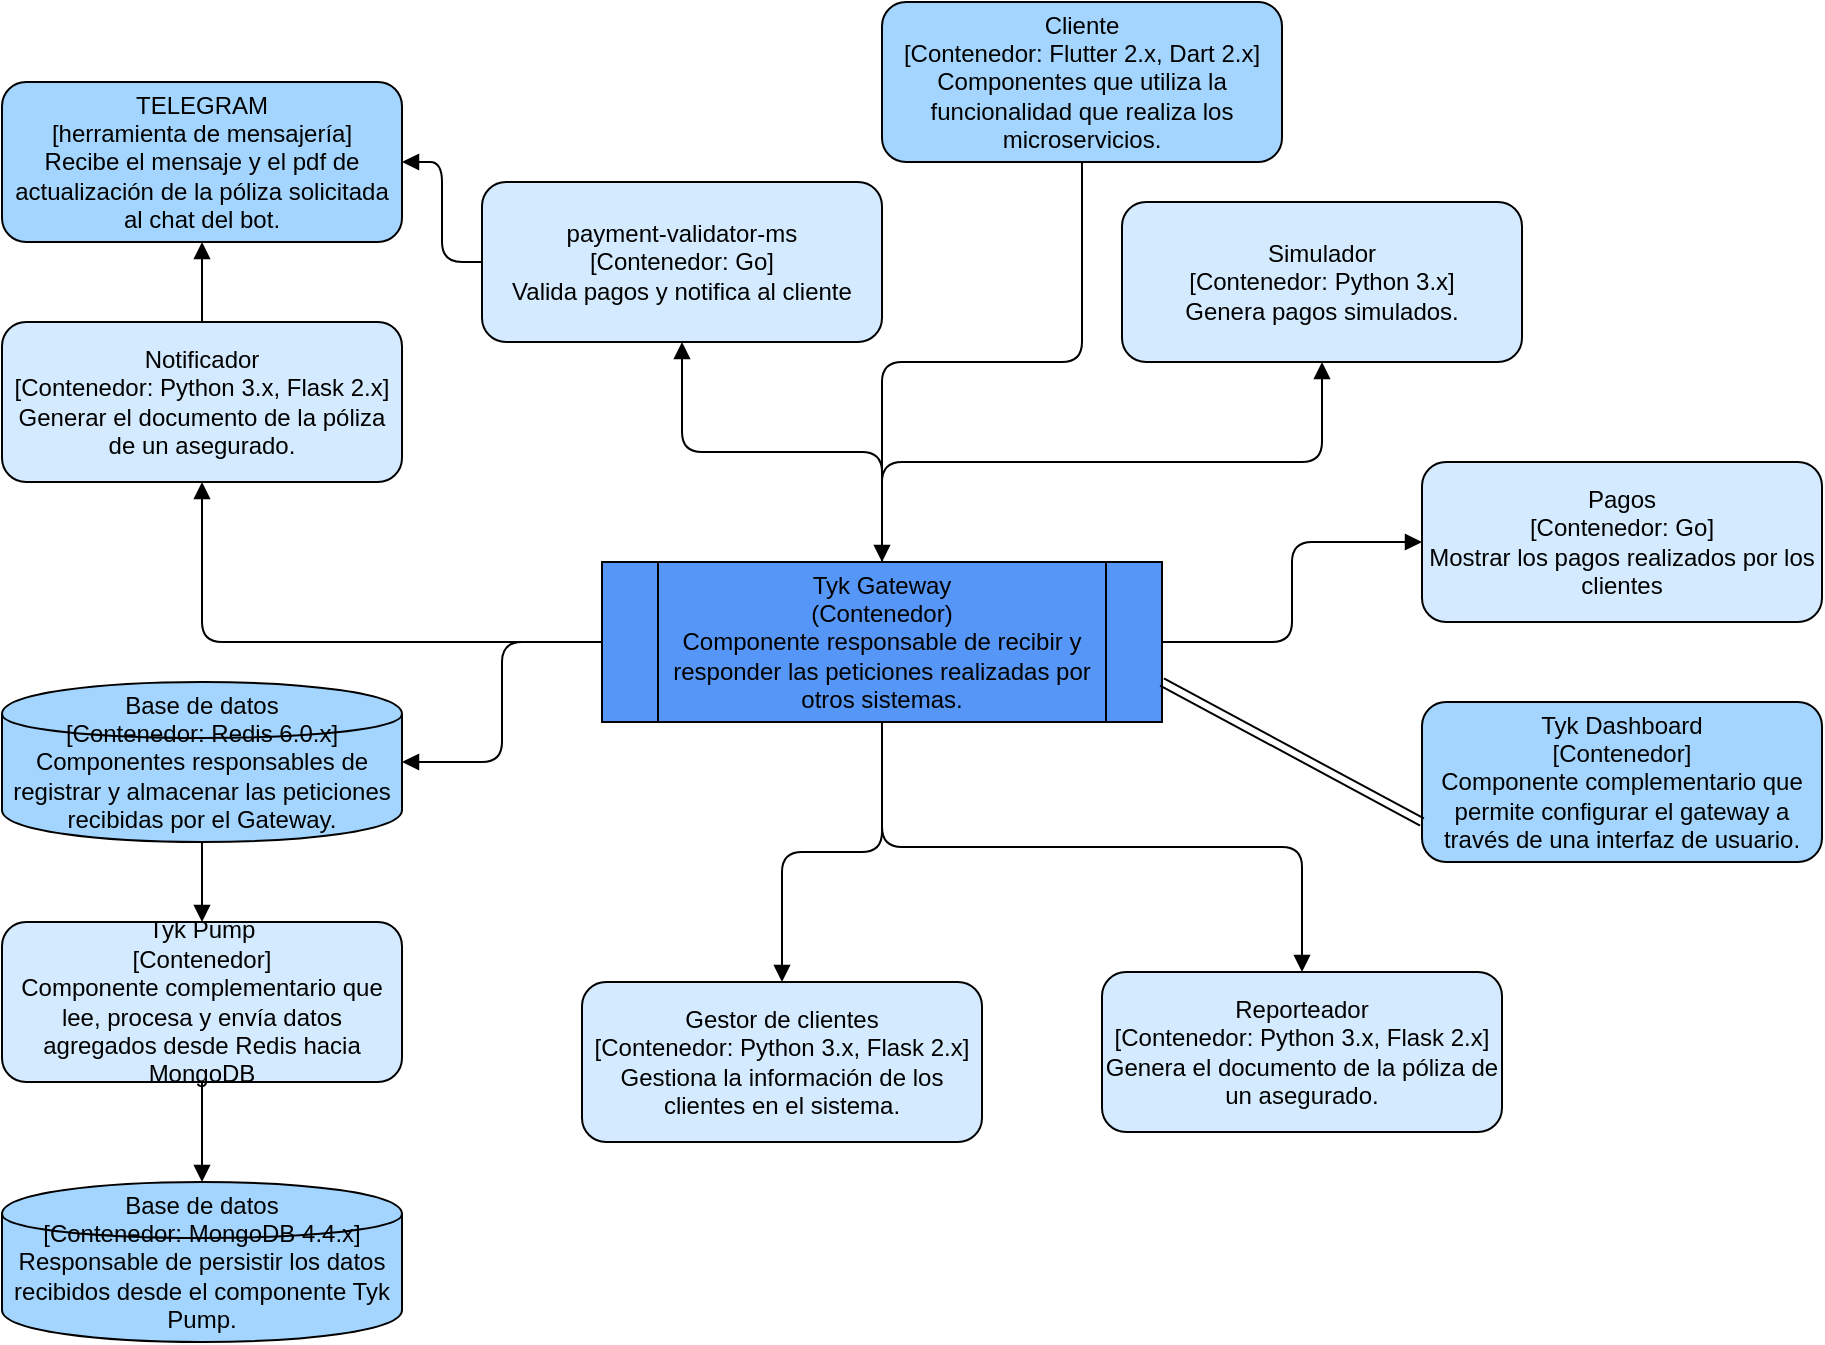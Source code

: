 <mxfile>
    <diagram name="Diagrama Microservicios" id="1">
        <mxGraphModel dx="2146" dy="769" grid="1" gridSize="10" guides="1" tooltips="1" connect="1" arrows="1" fold="1" page="1" pageScale="1" pageWidth="827" pageHeight="1169" math="0" shadow="0">
            <root>
                <mxCell id="0"/>
                <mxCell id="1" parent="0"/>
                <mxCell id="gateway" value="Tyk Gateway&#xa;(Contenedor)&#xa;Componente responsable de recibir y responder las peticiones realizadas por otros sistemas." style="shape=process;whiteSpace=wrap;html=1;fillColor=#5596f7;fontSize=12;" parent="1" vertex="1">
                    <mxGeometry x="360" y="300" width="280" height="80" as="geometry"/>
                </mxCell>
                <mxCell id="cliente" value="Cliente&#xa;[Contenedor: Flutter 2.x, Dart 2.x]&#xa;Componentes que utiliza la funcionalidad que realiza los microservicios." style="shape=rectangle;whiteSpace=wrap;html=1;rounded=1;fillColor=#a3d5ff;fontSize=12;" parent="1" vertex="1">
                    <mxGeometry x="500" y="20" width="200" height="80" as="geometry"/>
                </mxCell>
                <mxCell id="telegram" value="TELEGRAM&#xa;[herramienta de mensajería]&#xa;Recibe el mensaje y el pdf de actualización de la póliza solicitada al chat del bot." style="shape=rectangle;whiteSpace=wrap;html=1;rounded=1;fillColor=#a3d5ff;fontSize=12;" parent="1" vertex="1">
                    <mxGeometry x="60" y="60" width="200" height="80" as="geometry"/>
                </mxCell>
                <mxCell id="simulador" value="Simulador&#xa;[Contenedor: Python 3.x]&#xa;Genera pagos simulados." style="shape=rectangle;whiteSpace=wrap;html=1;rounded=1;fillColor=#d4eaff;fontSize=12;" parent="1" vertex="1">
                    <mxGeometry x="620" y="120" width="200" height="80" as="geometry"/>
                </mxCell>
                <mxCell id="notificador" value="Notificador&#xa;[Contenedor: Python 3.x, Flask 2.x]&#xa;Generar el documento de la póliza de un asegurado." style="shape=rectangle;whiteSpace=wrap;html=1;rounded=1;fillColor=#d4eaff;fontSize=12;" parent="1" vertex="1">
                    <mxGeometry x="60" y="180" width="200" height="80" as="geometry"/>
                </mxCell>
                <mxCell id="pagos" value="Pagos&#xa;[Contenedor: Go]&#xa;Mostrar los pagos realizados por los clientes" style="shape=rectangle;whiteSpace=wrap;html=1;rounded=1;fillColor=#d4eaff;fontSize=12;" parent="1" vertex="1">
                    <mxGeometry x="770" y="250" width="200" height="80" as="geometry"/>
                </mxCell>
                <mxCell id="validator" value="payment-validator-ms&#xa;[Contenedor: Go]&#xa;Valida pagos y notifica al cliente" style="shape=rectangle;whiteSpace=wrap;html=1;rounded=1;fillColor=#d4eaff;fontSize=12;" parent="1" vertex="1">
                    <mxGeometry x="300" y="110" width="200" height="80" as="geometry"/>
                </mxCell>
                <mxCell id="redis" value="Base de datos&#xa;[Contenedor: Redis 6.0.x]&#xa;Componentes responsables de registrar y almacenar las peticiones recibidas por el Gateway." style="shape=cylinder;whiteSpace=wrap;html=1;fillColor=#a3d5ff;fontSize=12;" parent="1" vertex="1">
                    <mxGeometry x="60" y="360" width="200" height="80" as="geometry"/>
                </mxCell>
                <mxCell id="pump" value="Tyk Pump&#xa;[Contenedor]&#xa;Componente complementario que lee, procesa y envía datos agregados desde Redis hacia MongoDB" style="shape=rectangle;whiteSpace=wrap;html=1;rounded=1;fillColor=#d4eaff;fontSize=12;" parent="1" vertex="1">
                    <mxGeometry x="60" y="480" width="200" height="80" as="geometry"/>
                </mxCell>
                <mxCell id="gestor" value="Gestor de clientes&#xa;[Contenedor: Python 3.x, Flask 2.x]&#xa;Gestiona la información de los clientes en el sistema." style="shape=rectangle;whiteSpace=wrap;html=1;rounded=1;fillColor=#d4eaff;fontSize=12;" parent="1" vertex="1">
                    <mxGeometry x="350" y="510" width="200" height="80" as="geometry"/>
                </mxCell>
                <mxCell id="reporteador" value="Reporteador&#xa;[Contenedor: Python 3.x, Flask 2.x]&#xa;Genera el documento de la póliza de un asegurado." style="shape=rectangle;whiteSpace=wrap;html=1;rounded=1;fillColor=#d4eaff;fontSize=12;" parent="1" vertex="1">
                    <mxGeometry x="610" y="505" width="200" height="80" as="geometry"/>
                </mxCell>
                <mxCell id="dashboard" value="Tyk Dashboard&#xa;[Contenedor]&#xa;Componente complementario que permite configurar el gateway a través de una interfaz de usuario." style="shape=rectangle;whiteSpace=wrap;html=1;rounded=1;fillColor=#a3d5ff;fontSize=12;" parent="1" vertex="1">
                    <mxGeometry x="770" y="370" width="200" height="80" as="geometry"/>
                </mxCell>
                <mxCell id="mongo" value="Base de datos&#xa;[Contenedor: MongoDB 4.4.x]&#xa;Responsable de persistir los datos recibidos desde el componente Tyk Pump." style="shape=cylinder;whiteSpace=wrap;html=1;fillColor=#a3d5ff;fontSize=12;" parent="1" vertex="1">
                    <mxGeometry x="60" y="610" width="200" height="80" as="geometry"/>
                </mxCell>
                <mxCell id="line1" style="edgeStyle=orthogonalEdgeStyle;rounded=1;html=1;endArrow=block;" parent="1" source="cliente" target="gateway" edge="1">
                    <mxGeometry relative="1" as="geometry"/>
                </mxCell>
                <mxCell id="line2" style="edgeStyle=orthogonalEdgeStyle;rounded=1;html=1;endArrow=block;" parent="1" source="notificador" target="telegram" edge="1">
                    <mxGeometry relative="1" as="geometry"/>
                </mxCell>
                <mxCell id="line3" style="edgeStyle=orthogonalEdgeStyle;rounded=1;html=1;endArrow=block;" parent="1" source="gateway" target="simulador" edge="1">
                    <mxGeometry relative="1" as="geometry"/>
                </mxCell>
                <mxCell id="line4" style="edgeStyle=orthogonalEdgeStyle;rounded=1;html=1;endArrow=block;" parent="1" source="gateway" target="pagos" edge="1">
                    <mxGeometry relative="1" as="geometry"/>
                </mxCell>
                <mxCell id="line5" style="edgeStyle=orthogonalEdgeStyle;rounded=1;html=1;endArrow=block;" parent="1" source="gateway" target="validator" edge="1">
                    <mxGeometry relative="1" as="geometry"/>
                </mxCell>
                <mxCell id="line6" style="edgeStyle=orthogonalEdgeStyle;rounded=1;html=1;endArrow=block;" parent="1" source="gateway" target="reporteador" edge="1">
                    <mxGeometry relative="1" as="geometry"/>
                </mxCell>
                <mxCell id="line7" style="edgeStyle=orthogonalEdgeStyle;rounded=1;html=1;endArrow=block;" parent="1" source="gateway" target="gestor" edge="1">
                    <mxGeometry relative="1" as="geometry"/>
                </mxCell>
                <mxCell id="line8" style="edgeStyle=orthogonalEdgeStyle;rounded=1;html=1;endArrow=block;" parent="1" source="gateway" target="notificador" edge="1">
                    <mxGeometry relative="1" as="geometry"/>
                </mxCell>
                <mxCell id="line9" style="edgeStyle=orthogonalEdgeStyle;rounded=1;html=1;endArrow=block;" parent="1" source="validator" target="telegram" edge="1">
                    <mxGeometry relative="1" as="geometry"/>
                </mxCell>
                <mxCell id="line10" style="edgeStyle=orthogonalEdgeStyle;rounded=1;html=1;endArrow=block;" parent="1" source="redis" target="pump" edge="1">
                    <mxGeometry relative="1" as="geometry"/>
                </mxCell>
                <mxCell id="line11" style="edgeStyle=orthogonalEdgeStyle;rounded=1;html=1;endArrow=block;" parent="1" source="pump" target="mongo" edge="1">
                    <mxGeometry relative="1" as="geometry"/>
                </mxCell>
                <mxCell id="line12" style="edgeStyle=orthogonalEdgeStyle;rounded=1;html=1;endArrow=block;" parent="1" source="gateway" target="redis" edge="1">
                    <mxGeometry relative="1" as="geometry"/>
                </mxCell>
                <mxCell id="2" style="edgeStyle=none;html=1;exitX=1;exitY=0.75;exitDx=0;exitDy=0;entryX=0;entryY=0.75;entryDx=0;entryDy=0;shape=link;" parent="1" source="gateway" target="dashboard" edge="1">
                    <mxGeometry relative="1" as="geometry"/>
                </mxCell>
            </root>
        </mxGraphModel>
    </diagram>
</mxfile>